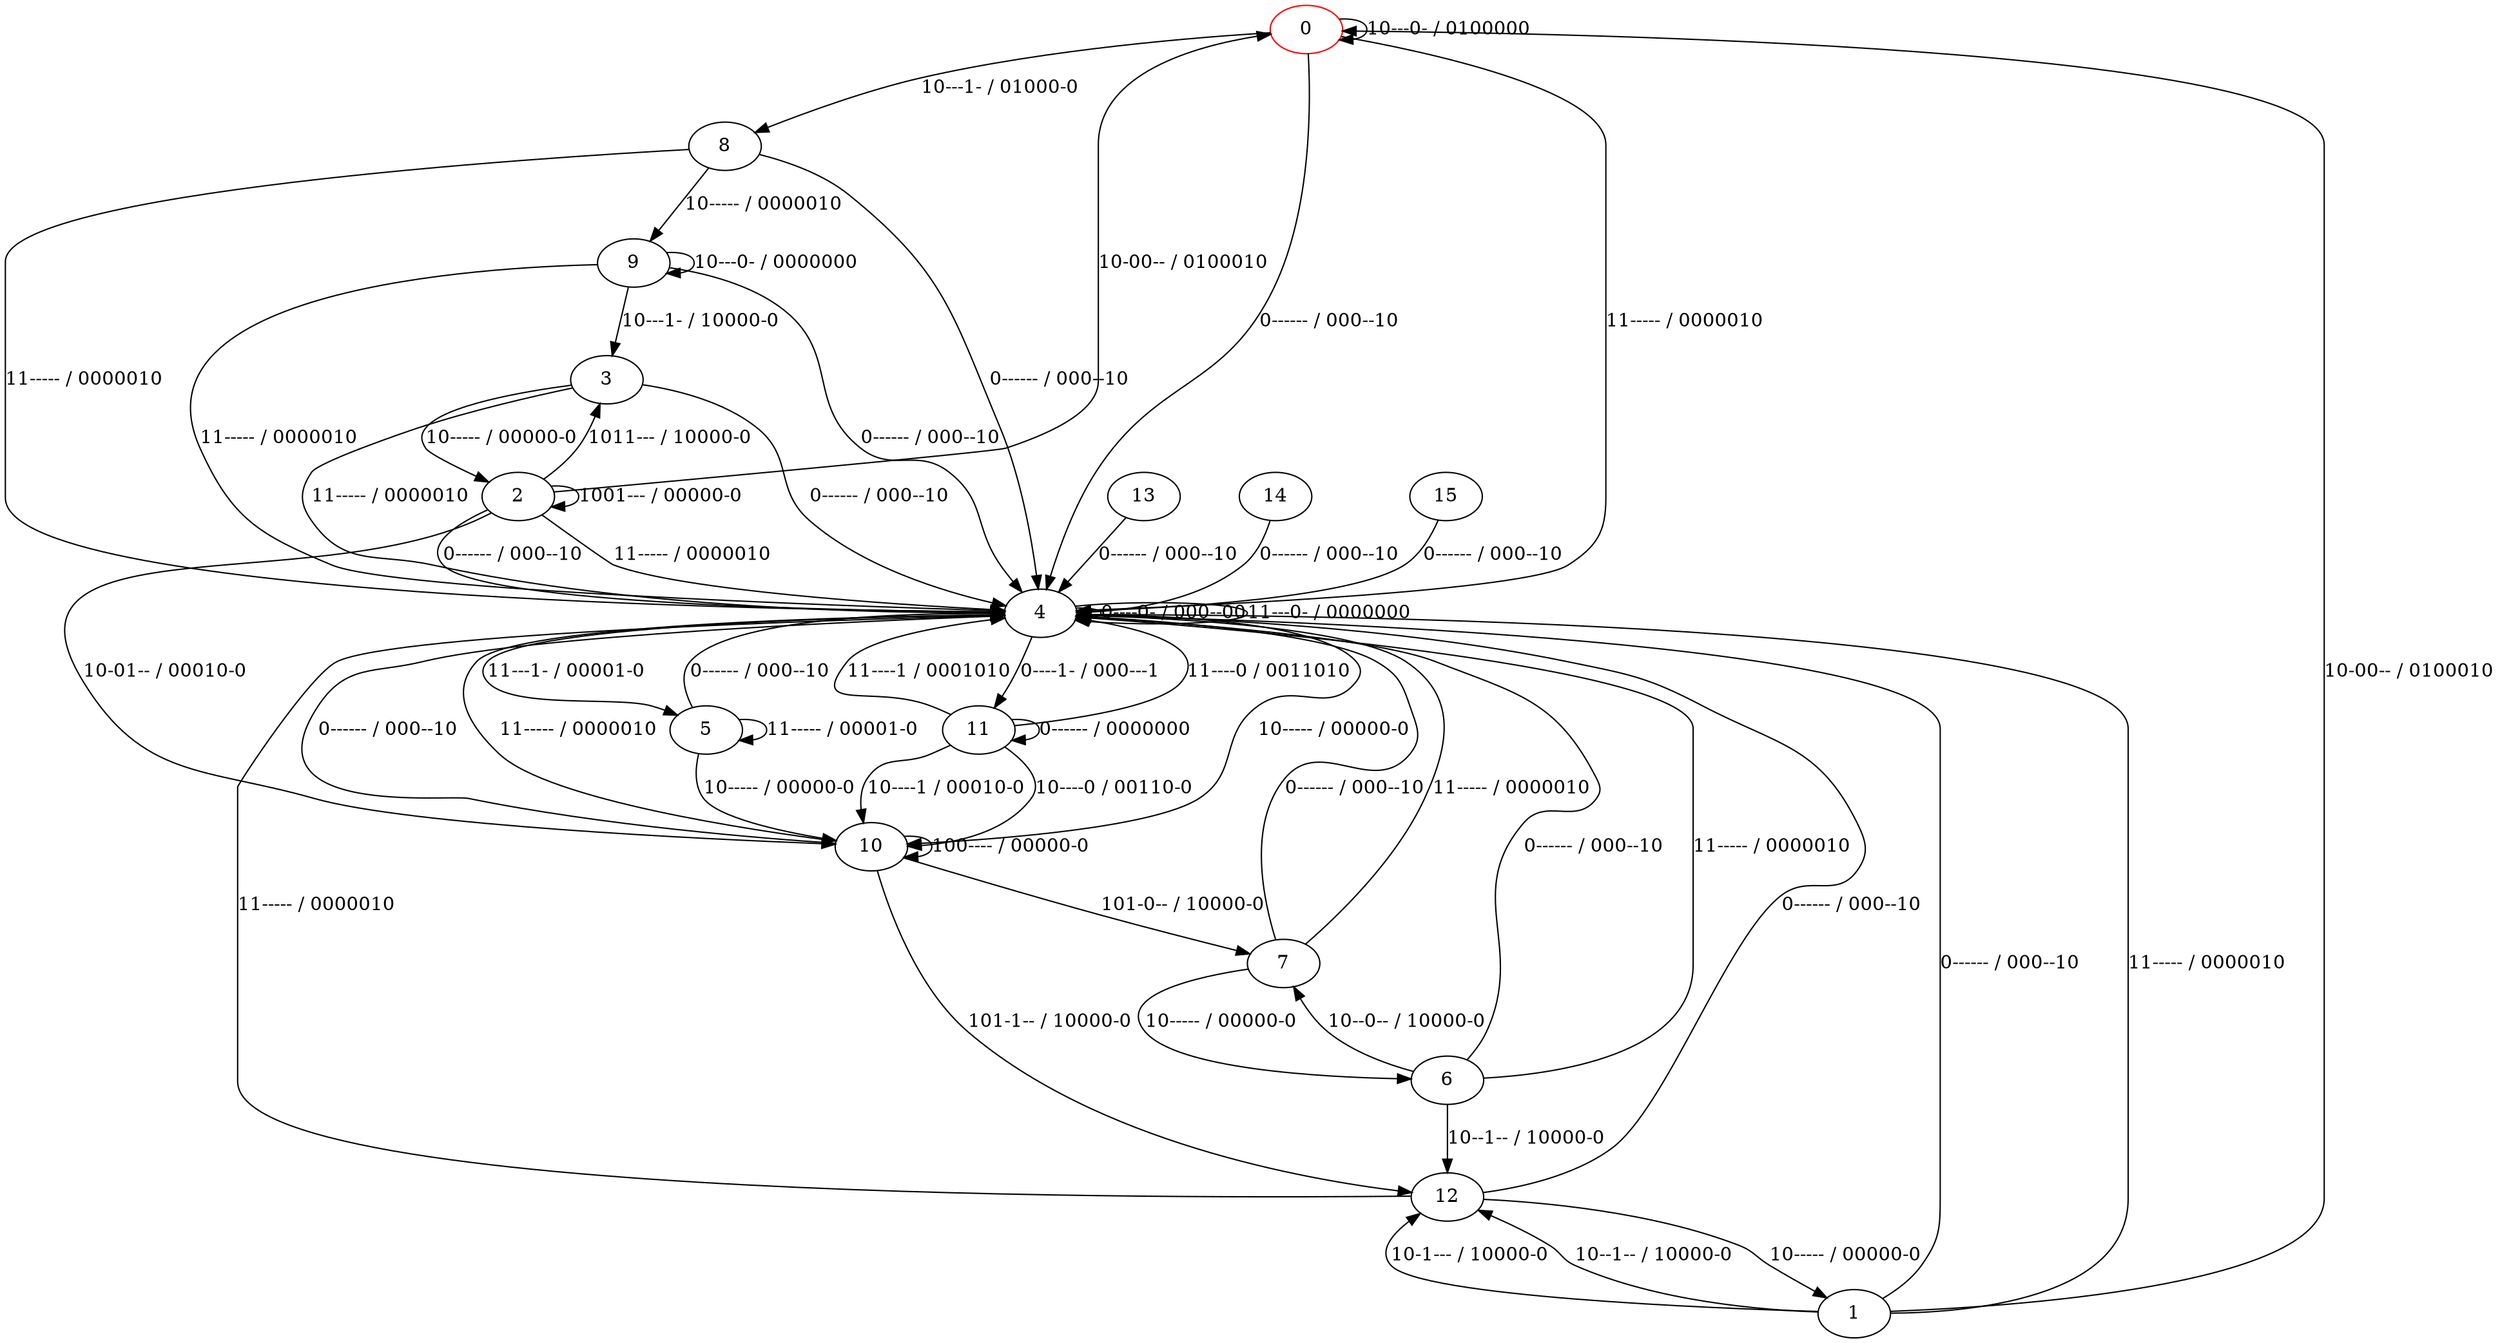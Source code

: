 digraph g {
0 [color="red"]
1
2
3
4
5
6
7
8
9
10
11
12
13
14
15
11 -> 11 [label="0------ / 0000000"]
11 -> 10 [label="10----0 / 00110-0"]
11 -> 10 [label="10----1 / 00010-0"]
11 -> 4 [label="11----0 / 0011010"]
11 -> 4 [label="11----1 / 0001010"]
10 -> 10 [label="100---- / 00000-0"]
10 -> 12 [label="101-1-- / 10000-0"]
10 -> 7 [label="101-0-- / 10000-0"]
10 -> 4 [label="0------ / 000--10"]
10 -> 4 [label="11----- / 0000010"]
7 -> 6 [label="10----- / 00000-0"]
7 -> 4 [label="0------ / 000--10"]
7 -> 4 [label="11----- / 0000010"]
6 -> 7 [label="10--0-- / 10000-0"]
6 -> 12 [label="10--1-- / 10000-0"]
6 -> 4 [label="0------ / 000--10"]
6 -> 4 [label="11----- / 0000010"]
12 -> 1 [label="10----- / 00000-0"]
12 -> 4 [label="0------ / 000--10"]
12 -> 4 [label="11----- / 0000010"]
1 -> 12 [label="10-1--- / 10000-0"]
1 -> 12 [label="10--1-- / 10000-0"]
1 -> 0 [label="10-00-- / 0100010"]
1 -> 4 [label="0------ / 000--10"]
1 -> 4 [label="11----- / 0000010"]
0 -> 0 [label="10---0- / 0100000"]
0 -> 8 [label="10---1- / 01000-0"]
0 -> 4 [label="0------ / 000--10"]
0 -> 4 [label="11----- / 0000010"]
8 -> 9 [label="10----- / 0000010"]
8 -> 4 [label="0------ / 000--10"]
8 -> 4 [label="11----- / 0000010"]
9 -> 9 [label="10---0- / 0000000"]
9 -> 3 [label="10---1- / 10000-0"]
9 -> 4 [label="0------ / 000--10"]
9 -> 4 [label="11----- / 0000010"]
3 -> 2 [label="10----- / 00000-0"]
3 -> 4 [label="0------ / 000--10"]
3 -> 4 [label="11----- / 0000010"]
2 -> 2 [label="1001--- / 00000-0"]
2 -> 10 [label="10-01-- / 00010-0"]
2 -> 0 [label="10-00-- / 0100010"]
2 -> 3 [label="1011--- / 10000-0"]
2 -> 4 [label="0------ / 000--10"]
2 -> 4 [label="11----- / 0000010"]
4 -> 4 [label="0----0- / 000--00"]
4 -> 4 [label="11---0- / 0000000"]
4 -> 11 [label="0----1- / 000---1"]
4 -> 10 [label="10----- / 00000-0"]
4 -> 5 [label="11---1- / 00001-0"]
5 -> 5 [label="11----- / 00001-0"]
5 -> 10 [label="10----- / 00000-0"]
5 -> 4 [label="0------ / 000--10"]
13 -> 4 [label="0------ / 000--10"]
14 -> 4 [label="0------ / 000--10"]
15 -> 4 [label="0------ / 000--10"]
}